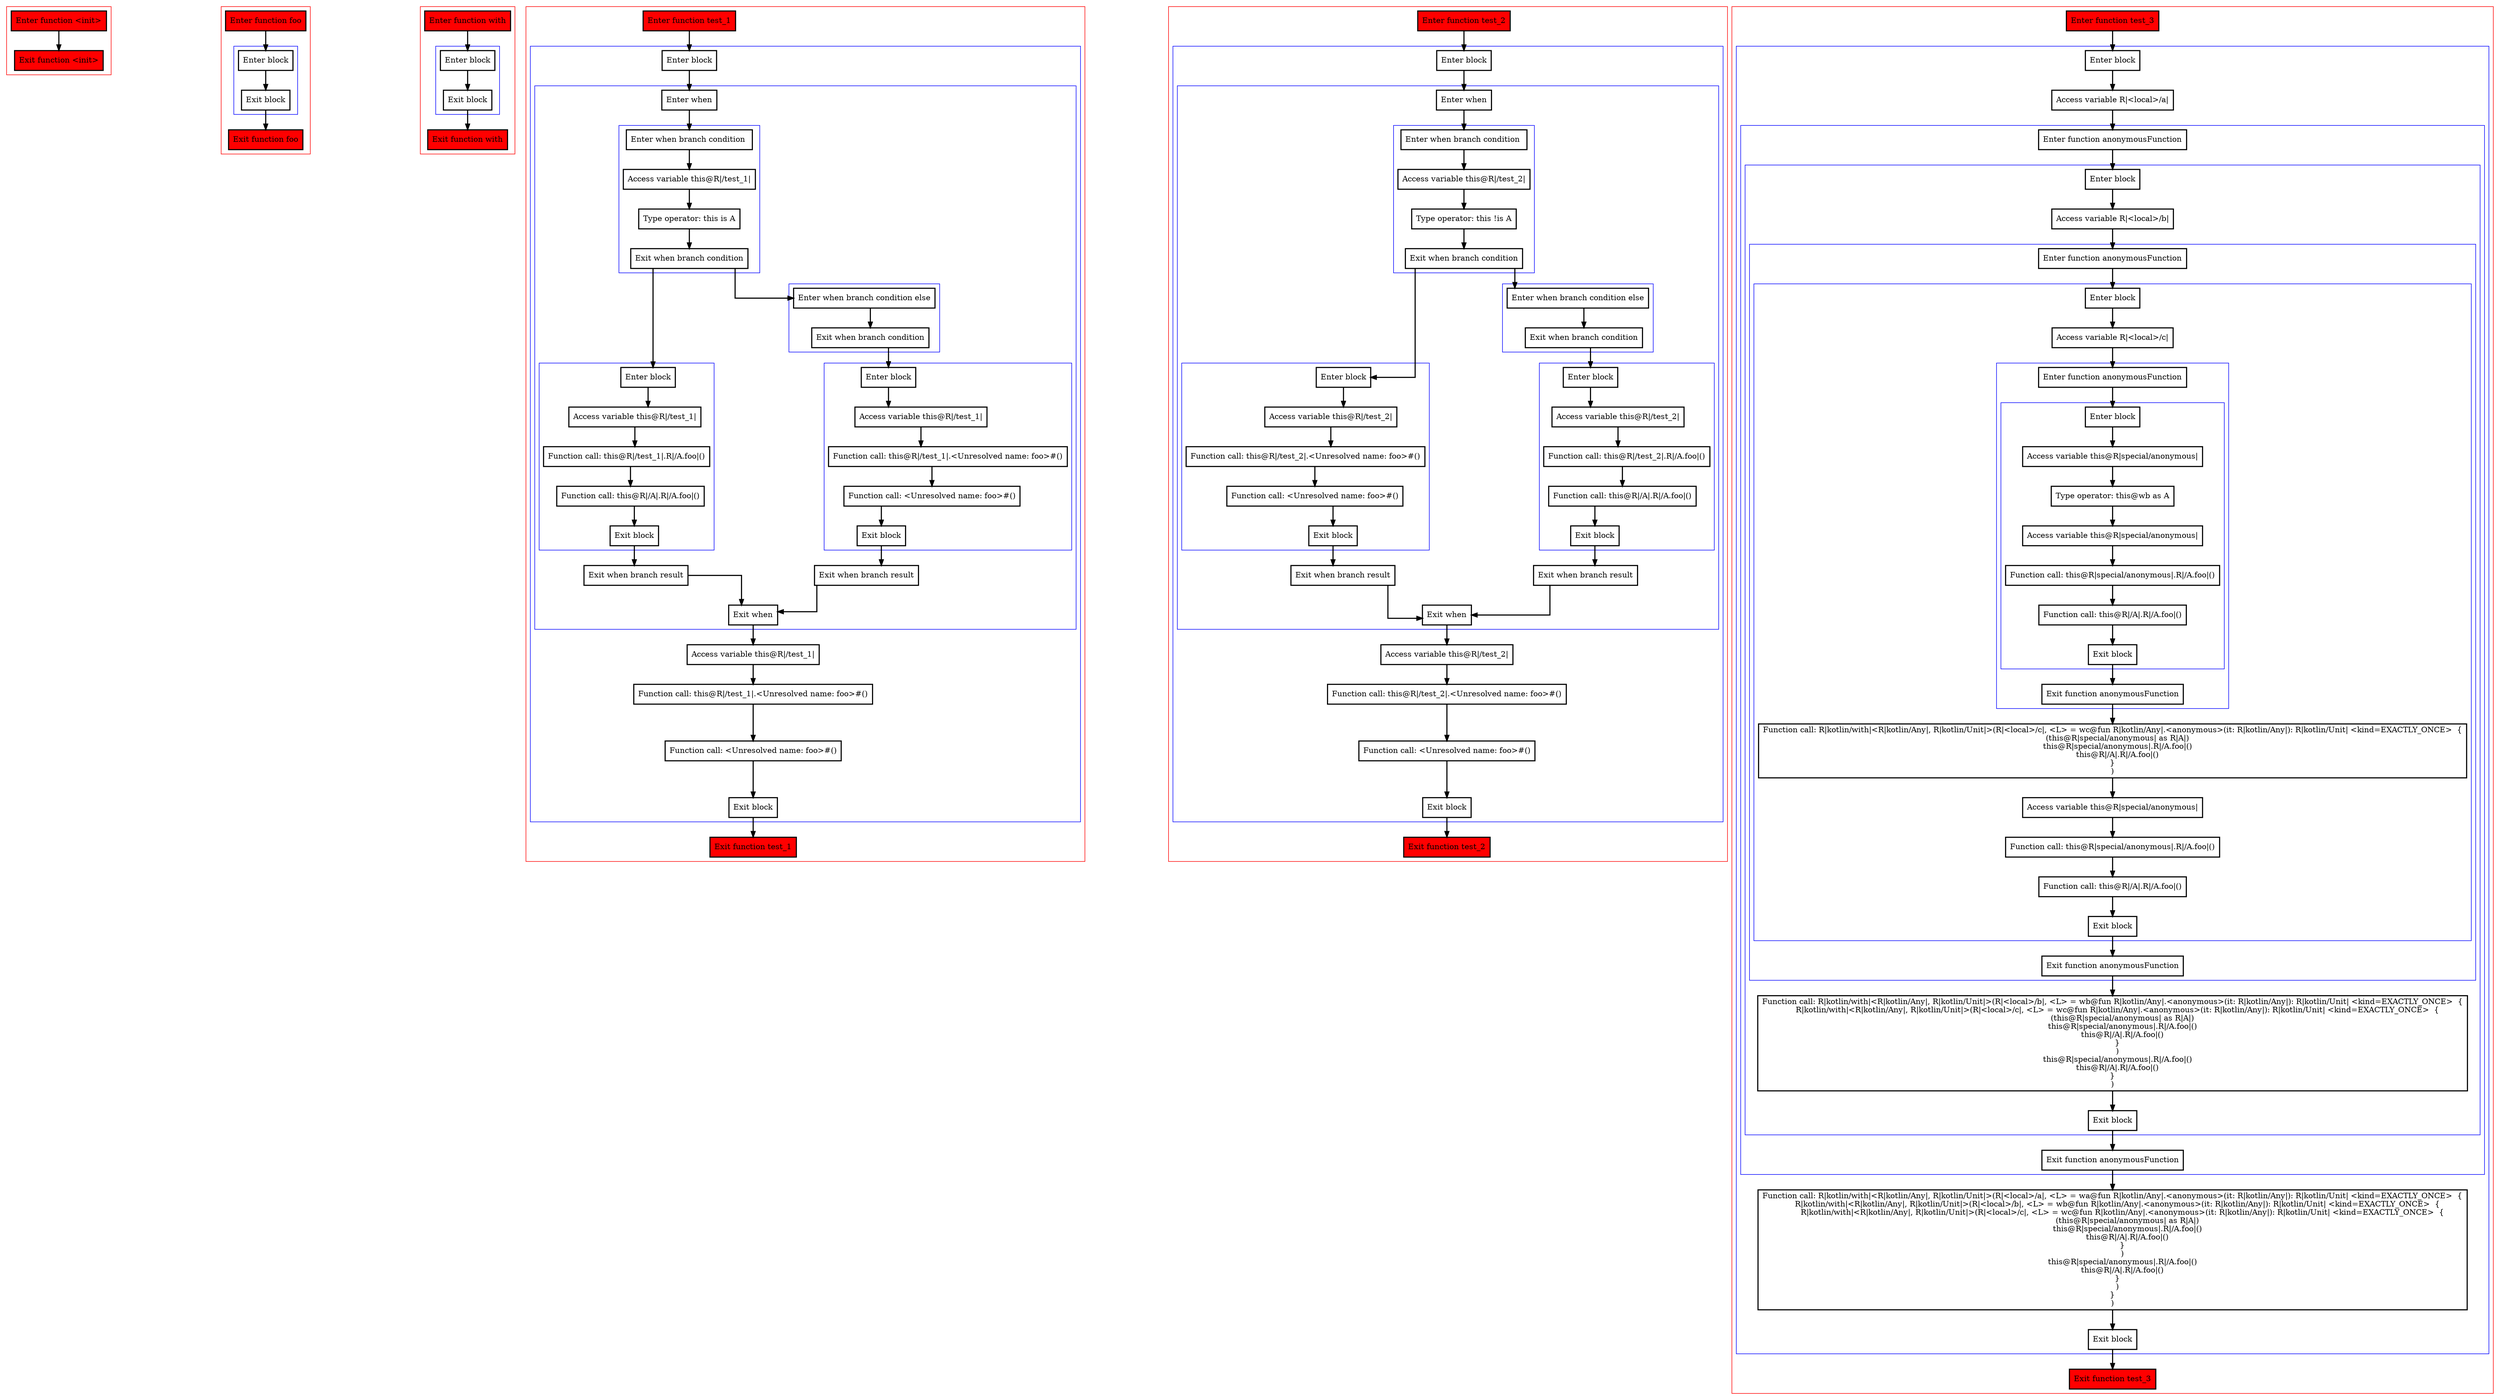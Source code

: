 digraph implicitReceivers_kt {
  graph [splines=ortho nodesep=3]
  node [shape=box penwidth=2]
  edge [penwidth=2]

  subgraph cluster_0 {
    color=red
    0 [label="Enter function <init>" style="filled" fillcolor=red];
    1 [label="Exit function <init>" style="filled" fillcolor=red];
  }

  0 -> {1};

  subgraph cluster_1 {
    color=red
    2 [label="Enter function foo" style="filled" fillcolor=red];
    subgraph cluster_2 {
      color=blue
      3 [label="Enter block"];
      4 [label="Exit block"];
    }
    5 [label="Exit function foo" style="filled" fillcolor=red];
  }

  2 -> {3};
  3 -> {4};
  4 -> {5};

  subgraph cluster_3 {
    color=red
    6 [label="Enter function with" style="filled" fillcolor=red];
    subgraph cluster_4 {
      color=blue
      7 [label="Enter block"];
      8 [label="Exit block"];
    }
    9 [label="Exit function with" style="filled" fillcolor=red];
  }

  6 -> {7};
  7 -> {8};
  8 -> {9};

  subgraph cluster_5 {
    color=red
    10 [label="Enter function test_1" style="filled" fillcolor=red];
    subgraph cluster_6 {
      color=blue
      11 [label="Enter block"];
      subgraph cluster_7 {
        color=blue
        12 [label="Enter when"];
        subgraph cluster_8 {
          color=blue
          13 [label="Enter when branch condition "];
          14 [label="Access variable this@R|/test_1|"];
          15 [label="Type operator: this is A"];
          16 [label="Exit when branch condition"];
        }
        subgraph cluster_9 {
          color=blue
          17 [label="Enter block"];
          18 [label="Access variable this@R|/test_1|"];
          19 [label="Function call: this@R|/test_1|.R|/A.foo|()"];
          20 [label="Function call: this@R|/A|.R|/A.foo|()"];
          21 [label="Exit block"];
        }
        22 [label="Exit when branch result"];
        subgraph cluster_10 {
          color=blue
          23 [label="Enter when branch condition else"];
          24 [label="Exit when branch condition"];
        }
        subgraph cluster_11 {
          color=blue
          25 [label="Enter block"];
          26 [label="Access variable this@R|/test_1|"];
          27 [label="Function call: this@R|/test_1|.<Unresolved name: foo>#()"];
          28 [label="Function call: <Unresolved name: foo>#()"];
          29 [label="Exit block"];
        }
        30 [label="Exit when branch result"];
        31 [label="Exit when"];
      }
      32 [label="Access variable this@R|/test_1|"];
      33 [label="Function call: this@R|/test_1|.<Unresolved name: foo>#()"];
      34 [label="Function call: <Unresolved name: foo>#()"];
      35 [label="Exit block"];
    }
    36 [label="Exit function test_1" style="filled" fillcolor=red];
  }

  10 -> {11};
  11 -> {12};
  12 -> {13};
  13 -> {14};
  14 -> {15};
  15 -> {16};
  16 -> {17 23};
  17 -> {18};
  18 -> {19};
  19 -> {20};
  20 -> {21};
  21 -> {22};
  22 -> {31};
  23 -> {24};
  24 -> {25};
  25 -> {26};
  26 -> {27};
  27 -> {28};
  28 -> {29};
  29 -> {30};
  30 -> {31};
  31 -> {32};
  32 -> {33};
  33 -> {34};
  34 -> {35};
  35 -> {36};

  subgraph cluster_12 {
    color=red
    37 [label="Enter function test_2" style="filled" fillcolor=red];
    subgraph cluster_13 {
      color=blue
      38 [label="Enter block"];
      subgraph cluster_14 {
        color=blue
        39 [label="Enter when"];
        subgraph cluster_15 {
          color=blue
          40 [label="Enter when branch condition "];
          41 [label="Access variable this@R|/test_2|"];
          42 [label="Type operator: this !is A"];
          43 [label="Exit when branch condition"];
        }
        subgraph cluster_16 {
          color=blue
          44 [label="Enter block"];
          45 [label="Access variable this@R|/test_2|"];
          46 [label="Function call: this@R|/test_2|.<Unresolved name: foo>#()"];
          47 [label="Function call: <Unresolved name: foo>#()"];
          48 [label="Exit block"];
        }
        49 [label="Exit when branch result"];
        subgraph cluster_17 {
          color=blue
          50 [label="Enter when branch condition else"];
          51 [label="Exit when branch condition"];
        }
        subgraph cluster_18 {
          color=blue
          52 [label="Enter block"];
          53 [label="Access variable this@R|/test_2|"];
          54 [label="Function call: this@R|/test_2|.R|/A.foo|()"];
          55 [label="Function call: this@R|/A|.R|/A.foo|()"];
          56 [label="Exit block"];
        }
        57 [label="Exit when branch result"];
        58 [label="Exit when"];
      }
      59 [label="Access variable this@R|/test_2|"];
      60 [label="Function call: this@R|/test_2|.<Unresolved name: foo>#()"];
      61 [label="Function call: <Unresolved name: foo>#()"];
      62 [label="Exit block"];
    }
    63 [label="Exit function test_2" style="filled" fillcolor=red];
  }

  37 -> {38};
  38 -> {39};
  39 -> {40};
  40 -> {41};
  41 -> {42};
  42 -> {43};
  43 -> {44 50};
  44 -> {45};
  45 -> {46};
  46 -> {47};
  47 -> {48};
  48 -> {49};
  49 -> {58};
  50 -> {51};
  51 -> {52};
  52 -> {53};
  53 -> {54};
  54 -> {55};
  55 -> {56};
  56 -> {57};
  57 -> {58};
  58 -> {59};
  59 -> {60};
  60 -> {61};
  61 -> {62};
  62 -> {63};

  subgraph cluster_19 {
    color=red
    64 [label="Enter function test_3" style="filled" fillcolor=red];
    subgraph cluster_20 {
      color=blue
      65 [label="Enter block"];
      66 [label="Access variable R|<local>/a|"];
      subgraph cluster_21 {
        color=blue
        67 [label="Enter function anonymousFunction"];
        subgraph cluster_22 {
          color=blue
          68 [label="Enter block"];
          69 [label="Access variable R|<local>/b|"];
          subgraph cluster_23 {
            color=blue
            70 [label="Enter function anonymousFunction"];
            subgraph cluster_24 {
              color=blue
              71 [label="Enter block"];
              72 [label="Access variable R|<local>/c|"];
              subgraph cluster_25 {
                color=blue
                73 [label="Enter function anonymousFunction"];
                subgraph cluster_26 {
                  color=blue
                  74 [label="Enter block"];
                  75 [label="Access variable this@R|special/anonymous|"];
                  76 [label="Type operator: this@wb as A"];
                  77 [label="Access variable this@R|special/anonymous|"];
                  78 [label="Function call: this@R|special/anonymous|.R|/A.foo|()"];
                  79 [label="Function call: this@R|/A|.R|/A.foo|()"];
                  80 [label="Exit block"];
                }
                81 [label="Exit function anonymousFunction"];
              }
              82 [label="Function call: R|kotlin/with|<R|kotlin/Any|, R|kotlin/Unit|>(R|<local>/c|, <L> = wc@fun R|kotlin/Any|.<anonymous>(it: R|kotlin/Any|): R|kotlin/Unit| <kind=EXACTLY_ONCE>  {
    (this@R|special/anonymous| as R|A|)
    this@R|special/anonymous|.R|/A.foo|()
    this@R|/A|.R|/A.foo|()
}
)"];
              83 [label="Access variable this@R|special/anonymous|"];
              84 [label="Function call: this@R|special/anonymous|.R|/A.foo|()"];
              85 [label="Function call: this@R|/A|.R|/A.foo|()"];
              86 [label="Exit block"];
            }
            87 [label="Exit function anonymousFunction"];
          }
          88 [label="Function call: R|kotlin/with|<R|kotlin/Any|, R|kotlin/Unit|>(R|<local>/b|, <L> = wb@fun R|kotlin/Any|.<anonymous>(it: R|kotlin/Any|): R|kotlin/Unit| <kind=EXACTLY_ONCE>  {
    R|kotlin/with|<R|kotlin/Any|, R|kotlin/Unit|>(R|<local>/c|, <L> = wc@fun R|kotlin/Any|.<anonymous>(it: R|kotlin/Any|): R|kotlin/Unit| <kind=EXACTLY_ONCE>  {
        (this@R|special/anonymous| as R|A|)
        this@R|special/anonymous|.R|/A.foo|()
        this@R|/A|.R|/A.foo|()
    }
    )
    this@R|special/anonymous|.R|/A.foo|()
    this@R|/A|.R|/A.foo|()
}
)"];
          89 [label="Exit block"];
        }
        90 [label="Exit function anonymousFunction"];
      }
      91 [label="Function call: R|kotlin/with|<R|kotlin/Any|, R|kotlin/Unit|>(R|<local>/a|, <L> = wa@fun R|kotlin/Any|.<anonymous>(it: R|kotlin/Any|): R|kotlin/Unit| <kind=EXACTLY_ONCE>  {
    R|kotlin/with|<R|kotlin/Any|, R|kotlin/Unit|>(R|<local>/b|, <L> = wb@fun R|kotlin/Any|.<anonymous>(it: R|kotlin/Any|): R|kotlin/Unit| <kind=EXACTLY_ONCE>  {
        R|kotlin/with|<R|kotlin/Any|, R|kotlin/Unit|>(R|<local>/c|, <L> = wc@fun R|kotlin/Any|.<anonymous>(it: R|kotlin/Any|): R|kotlin/Unit| <kind=EXACTLY_ONCE>  {
            (this@R|special/anonymous| as R|A|)
            this@R|special/anonymous|.R|/A.foo|()
            this@R|/A|.R|/A.foo|()
        }
        )
        this@R|special/anonymous|.R|/A.foo|()
        this@R|/A|.R|/A.foo|()
    }
    )
}
)"];
      92 [label="Exit block"];
    }
    93 [label="Exit function test_3" style="filled" fillcolor=red];
  }

  64 -> {65};
  65 -> {66};
  66 -> {67};
  67 -> {68};
  68 -> {69};
  69 -> {70};
  70 -> {71};
  71 -> {72};
  72 -> {73};
  73 -> {74};
  74 -> {75};
  75 -> {76};
  76 -> {77};
  77 -> {78};
  78 -> {79};
  79 -> {80};
  80 -> {81};
  81 -> {82};
  82 -> {83};
  83 -> {84};
  84 -> {85};
  85 -> {86};
  86 -> {87};
  87 -> {88};
  88 -> {89};
  89 -> {90};
  90 -> {91};
  91 -> {92};
  92 -> {93};

}
